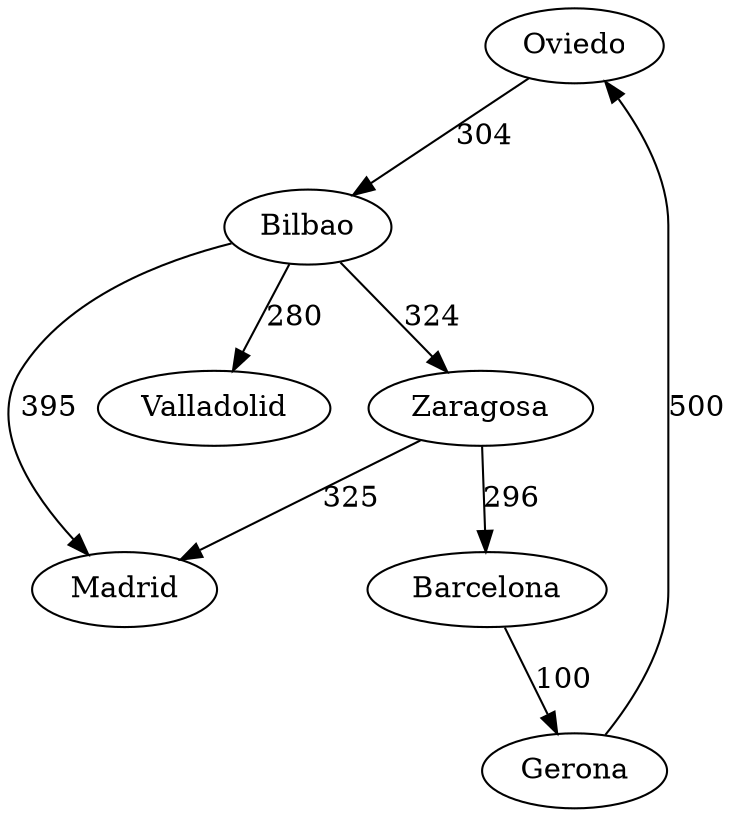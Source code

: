 digraph G {
"Oviedo"->"Bilbao"[label=304];
"Bilbao"->"Zaragosa"[label=324];
"Bilbao"->"Madrid"[label=395];
"Bilbao"->"Valladolid"[label=280];
"Zaragosa"->"Barcelona"[label=296];
"Zaragosa"->"Madrid"[label=325];
"Barcelona"->"Gerona"[label=100];
"Gerona"->"Oviedo"[label=500];

}